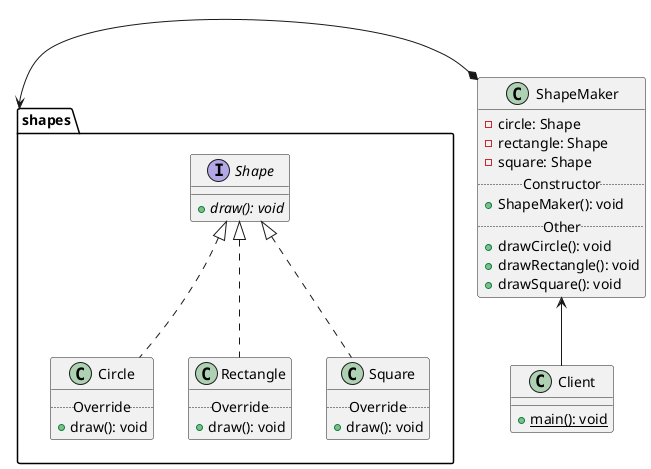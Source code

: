 @startuml

package shapes {
    interface Shape {
        + {abstract} draw(): void
    }

    class Circle {
        .. Override ..
        + draw(): void
    }

    class Rectangle {
        .. Override ..
        + draw(): void
    }

    class Square {
        .. Override ..
        + draw(): void
    }
}

class Client {
    + {static} main(): void
}

class ShapeMaker {
    - circle: Shape
    - rectangle: Shape
    - square: Shape
    .. Constructor ..
    + ShapeMaker(): void
    .. Other ..
    + drawCircle(): void
    + drawRectangle(): void
    + drawSquare(): void
}

Shape <|.. Circle
Shape <|.. Rectangle
Shape <|.. Square

shapes <-right-* ShapeMaker

ShapeMaker <-down- Client

@enduml














